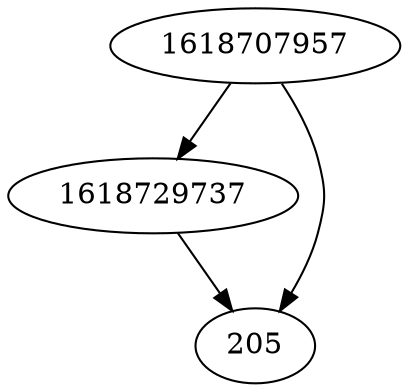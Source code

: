 strict digraph  {
1618729737;
205;
1618707957;
1618729737 -> 205;
1618707957 -> 205;
1618707957 -> 1618729737;
}

